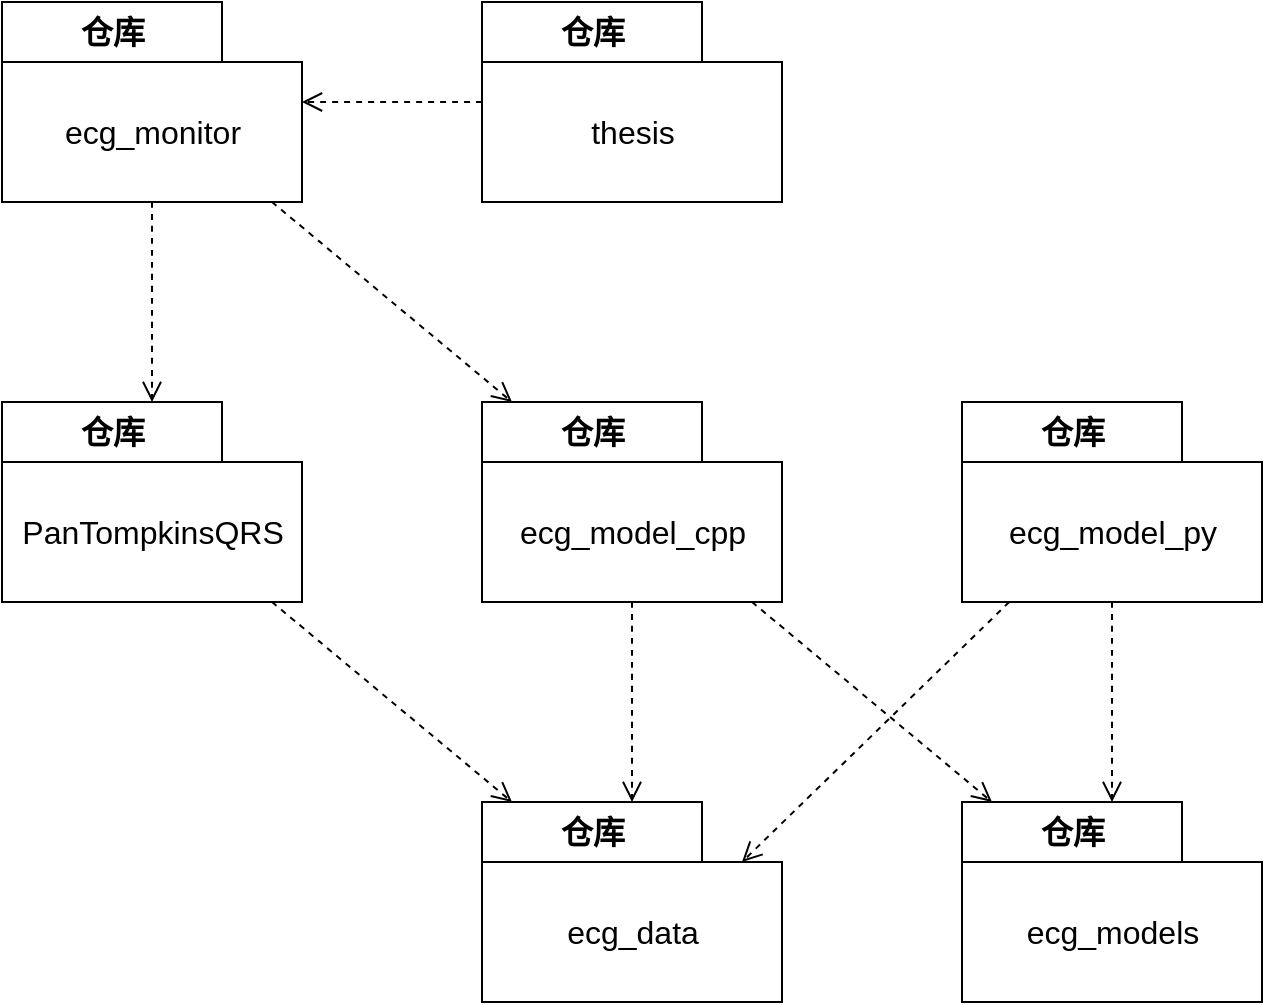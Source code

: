 <mxfile version="20.8.16" type="device"><diagram name="Page-1" id="b5b7bab2-c9e2-2cf4-8b2a-24fd1a2a6d21"><mxGraphModel dx="1434" dy="935" grid="1" gridSize="10" guides="1" tooltips="1" connect="1" arrows="1" fold="1" page="1" pageScale="1" pageWidth="827" pageHeight="1169" background="none" math="0" shadow="0"><root><mxCell id="0"/><mxCell id="1" parent="0"/><mxCell id="qo6Ki9K2g0EsqYjg9tbu-9" value="仓库" style="shape=folder;fontStyle=1;tabWidth=110;tabHeight=30;tabPosition=left;html=1;boundedLbl=1;labelInHeader=1;container=1;collapsible=0;fontSize=16;" parent="1" vertex="1"><mxGeometry x="320" y="160" width="150" height="100" as="geometry"/></mxCell><mxCell id="qo6Ki9K2g0EsqYjg9tbu-10" value="thesis" style="html=1;strokeColor=none;resizeWidth=1;resizeHeight=1;fillColor=none;part=1;connectable=0;allowArrows=0;deletable=0;fontSize=16;" parent="qo6Ki9K2g0EsqYjg9tbu-9" vertex="1"><mxGeometry width="150" height="70" relative="1" as="geometry"><mxPoint y="30" as="offset"/></mxGeometry></mxCell><mxCell id="qo6Ki9K2g0EsqYjg9tbu-11" value="仓库" style="shape=folder;fontStyle=1;tabWidth=110;tabHeight=30;tabPosition=left;html=1;boundedLbl=1;labelInHeader=1;container=1;collapsible=0;fontSize=16;" parent="1" vertex="1"><mxGeometry x="320" y="360" width="150" height="100" as="geometry"/></mxCell><mxCell id="qo6Ki9K2g0EsqYjg9tbu-12" value="ecg_model_cpp" style="html=1;strokeColor=none;resizeWidth=1;resizeHeight=1;fillColor=none;part=1;connectable=0;allowArrows=0;deletable=0;fontSize=16;" parent="qo6Ki9K2g0EsqYjg9tbu-11" vertex="1"><mxGeometry width="150" height="70" relative="1" as="geometry"><mxPoint y="30" as="offset"/></mxGeometry></mxCell><mxCell id="qo6Ki9K2g0EsqYjg9tbu-13" value="仓库" style="shape=folder;fontStyle=1;tabWidth=110;tabHeight=30;tabPosition=left;html=1;boundedLbl=1;labelInHeader=1;container=1;collapsible=0;fontSize=16;" parent="1" vertex="1"><mxGeometry x="560" y="360" width="150" height="100" as="geometry"/></mxCell><mxCell id="qo6Ki9K2g0EsqYjg9tbu-14" value="ecg_model_py" style="html=1;strokeColor=none;resizeWidth=1;resizeHeight=1;fillColor=none;part=1;connectable=0;allowArrows=0;deletable=0;fontSize=16;" parent="qo6Ki9K2g0EsqYjg9tbu-13" vertex="1"><mxGeometry width="150" height="70" relative="1" as="geometry"><mxPoint y="30" as="offset"/></mxGeometry></mxCell><mxCell id="qo6Ki9K2g0EsqYjg9tbu-15" value="仓库" style="shape=folder;fontStyle=1;tabWidth=110;tabHeight=30;tabPosition=left;html=1;boundedLbl=1;labelInHeader=1;container=1;collapsible=0;fontSize=16;" parent="1" vertex="1"><mxGeometry x="560" y="560" width="150" height="100" as="geometry"/></mxCell><mxCell id="qo6Ki9K2g0EsqYjg9tbu-16" value="ecg_models" style="html=1;strokeColor=none;resizeWidth=1;resizeHeight=1;fillColor=none;part=1;connectable=0;allowArrows=0;deletable=0;fontSize=16;" parent="qo6Ki9K2g0EsqYjg9tbu-15" vertex="1"><mxGeometry width="150" height="70" relative="1" as="geometry"><mxPoint y="30" as="offset"/></mxGeometry></mxCell><mxCell id="qo6Ki9K2g0EsqYjg9tbu-17" value="仓库" style="shape=folder;fontStyle=1;tabWidth=110;tabHeight=30;tabPosition=left;html=1;boundedLbl=1;labelInHeader=1;container=1;collapsible=0;fontSize=16;" parent="1" vertex="1"><mxGeometry x="80" y="160" width="150" height="100" as="geometry"/></mxCell><mxCell id="qo6Ki9K2g0EsqYjg9tbu-18" value="ecg_monitor" style="html=1;strokeColor=none;resizeWidth=1;resizeHeight=1;fillColor=none;part=1;connectable=0;allowArrows=0;deletable=0;fontSize=16;" parent="qo6Ki9K2g0EsqYjg9tbu-17" vertex="1"><mxGeometry width="150" height="70" relative="1" as="geometry"><mxPoint y="30" as="offset"/></mxGeometry></mxCell><mxCell id="qo6Ki9K2g0EsqYjg9tbu-19" value="仓库" style="shape=folder;fontStyle=1;tabWidth=110;tabHeight=30;tabPosition=left;html=1;boundedLbl=1;labelInHeader=1;container=1;collapsible=0;fontSize=16;" parent="1" vertex="1"><mxGeometry x="320" y="560" width="150" height="100" as="geometry"/></mxCell><mxCell id="qo6Ki9K2g0EsqYjg9tbu-20" value="ecg_data" style="html=1;strokeColor=none;resizeWidth=1;resizeHeight=1;fillColor=none;part=1;connectable=0;allowArrows=0;deletable=0;fontSize=16;" parent="qo6Ki9K2g0EsqYjg9tbu-19" vertex="1"><mxGeometry width="150" height="70" relative="1" as="geometry"><mxPoint y="30" as="offset"/></mxGeometry></mxCell><mxCell id="vDXeJx4EeZxr2m7oOadC-1" value="仓库" style="shape=folder;fontStyle=1;tabWidth=110;tabHeight=30;tabPosition=left;html=1;boundedLbl=1;labelInHeader=1;container=1;collapsible=0;fontSize=16;" parent="1" vertex="1"><mxGeometry x="80" y="360" width="150" height="100" as="geometry"/></mxCell><mxCell id="vDXeJx4EeZxr2m7oOadC-2" value="PanTompkinsQRS" style="html=1;strokeColor=none;resizeWidth=1;resizeHeight=1;fillColor=none;part=1;connectable=0;allowArrows=0;deletable=0;fontSize=16;" parent="vDXeJx4EeZxr2m7oOadC-1" vertex="1"><mxGeometry width="150" height="70" relative="1" as="geometry"><mxPoint y="30" as="offset"/></mxGeometry></mxCell><mxCell id="vDXeJx4EeZxr2m7oOadC-3" value="" style="endArrow=open;startArrow=none;endFill=0;startFill=0;endSize=8;html=1;verticalAlign=bottom;dashed=1;labelBackgroundColor=none;rounded=0;fontSize=12;curved=1;" parent="1" source="vDXeJx4EeZxr2m7oOadC-1" target="qo6Ki9K2g0EsqYjg9tbu-19" edge="1"><mxGeometry width="160" relative="1" as="geometry"><mxPoint x="90" y="750" as="sourcePoint"/><mxPoint x="250" y="750" as="targetPoint"/></mxGeometry></mxCell><mxCell id="vDXeJx4EeZxr2m7oOadC-5" value="" style="endArrow=open;startArrow=none;endFill=0;startFill=0;endSize=8;html=1;verticalAlign=bottom;dashed=1;labelBackgroundColor=none;rounded=0;fontSize=12;curved=1;" parent="1" source="qo6Ki9K2g0EsqYjg9tbu-11" target="qo6Ki9K2g0EsqYjg9tbu-19" edge="1"><mxGeometry width="160" relative="1" as="geometry"><mxPoint x="100" y="760" as="sourcePoint"/><mxPoint x="260" y="760" as="targetPoint"/></mxGeometry></mxCell><mxCell id="vDXeJx4EeZxr2m7oOadC-6" value="" style="endArrow=open;startArrow=none;endFill=0;startFill=0;endSize=8;html=1;verticalAlign=bottom;dashed=1;labelBackgroundColor=none;rounded=0;fontSize=12;curved=1;entryX=0;entryY=0;entryDx=130;entryDy=30;entryPerimeter=0;" parent="1" source="qo6Ki9K2g0EsqYjg9tbu-13" target="qo6Ki9K2g0EsqYjg9tbu-19" edge="1"><mxGeometry width="160" relative="1" as="geometry"><mxPoint x="110" y="770" as="sourcePoint"/><mxPoint x="270" y="770" as="targetPoint"/></mxGeometry></mxCell><mxCell id="vDXeJx4EeZxr2m7oOadC-7" value="" style="endArrow=open;startArrow=none;endFill=0;startFill=0;endSize=8;html=1;verticalAlign=bottom;dashed=1;labelBackgroundColor=none;rounded=0;fontSize=12;curved=1;" parent="1" source="qo6Ki9K2g0EsqYjg9tbu-13" target="qo6Ki9K2g0EsqYjg9tbu-15" edge="1"><mxGeometry width="160" relative="1" as="geometry"><mxPoint x="120" y="780" as="sourcePoint"/><mxPoint x="280" y="780" as="targetPoint"/></mxGeometry></mxCell><mxCell id="vDXeJx4EeZxr2m7oOadC-8" value="" style="endArrow=open;startArrow=none;endFill=0;startFill=0;endSize=8;html=1;verticalAlign=bottom;dashed=1;labelBackgroundColor=none;rounded=0;fontSize=12;curved=1;" parent="1" source="qo6Ki9K2g0EsqYjg9tbu-11" target="qo6Ki9K2g0EsqYjg9tbu-15" edge="1"><mxGeometry width="160" relative="1" as="geometry"><mxPoint x="130" y="790" as="sourcePoint"/><mxPoint x="290" y="790" as="targetPoint"/></mxGeometry></mxCell><mxCell id="vDXeJx4EeZxr2m7oOadC-9" value="" style="endArrow=open;startArrow=none;endFill=0;startFill=0;endSize=8;html=1;verticalAlign=bottom;dashed=1;labelBackgroundColor=none;rounded=0;fontSize=12;curved=1;" parent="1" source="qo6Ki9K2g0EsqYjg9tbu-17" target="vDXeJx4EeZxr2m7oOadC-1" edge="1"><mxGeometry width="160" relative="1" as="geometry"><mxPoint x="140" y="800" as="sourcePoint"/><mxPoint x="300" y="800" as="targetPoint"/></mxGeometry></mxCell><mxCell id="vDXeJx4EeZxr2m7oOadC-10" value="" style="endArrow=open;startArrow=none;endFill=0;startFill=0;endSize=8;html=1;verticalAlign=bottom;dashed=1;labelBackgroundColor=none;rounded=0;fontSize=12;curved=1;" parent="1" source="qo6Ki9K2g0EsqYjg9tbu-17" target="qo6Ki9K2g0EsqYjg9tbu-11" edge="1"><mxGeometry width="160" relative="1" as="geometry"><mxPoint x="150" y="810" as="sourcePoint"/><mxPoint x="310" y="810" as="targetPoint"/></mxGeometry></mxCell><mxCell id="vDXeJx4EeZxr2m7oOadC-12" value="" style="endArrow=open;startArrow=none;endFill=0;startFill=0;endSize=8;html=1;verticalAlign=bottom;dashed=1;labelBackgroundColor=none;rounded=0;fontSize=12;curved=1;" parent="1" source="qo6Ki9K2g0EsqYjg9tbu-9" target="qo6Ki9K2g0EsqYjg9tbu-17" edge="1"><mxGeometry width="160" relative="1" as="geometry"><mxPoint x="550" y="209.5" as="sourcePoint"/><mxPoint x="710" y="209.5" as="targetPoint"/></mxGeometry></mxCell></root></mxGraphModel></diagram></mxfile>